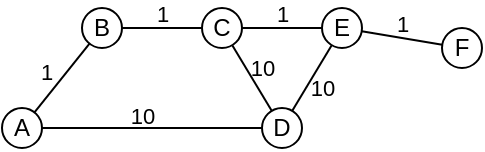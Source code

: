 <mxfile scale="4" border="0">
    <diagram id="lDtI51p7QhLJq74olKby" name="Page-1">
        <mxGraphModel dx="369" dy="289" grid="1" gridSize="10" guides="1" tooltips="1" connect="1" arrows="1" fold="1" page="1" pageScale="1" pageWidth="583" pageHeight="827" math="0" shadow="0">
            <root>
                <mxCell id="0"/>
                <mxCell id="1" parent="0"/>
                <mxCell id="21" value="1" style="edgeLabel;html=1;align=center;verticalAlign=bottom;resizable=0;points=[];labelPosition=center;verticalLabelPosition=top;horizontal=1;" vertex="1" connectable="0" parent="1">
                    <mxGeometry x="110.004" y="81.999" as="geometry"/>
                </mxCell>
                <mxCell id="22" value="1" style="edgeLabel;html=1;align=center;verticalAlign=bottom;resizable=0;points=[];labelPosition=center;verticalLabelPosition=top;horizontal=1;" vertex="1" connectable="0" parent="1">
                    <mxGeometry x="170.004" y="81.999" as="geometry"/>
                </mxCell>
                <mxCell id="23" value="1" style="edgeLabel;html=1;align=center;verticalAlign=bottom;resizable=0;points=[];labelPosition=center;verticalLabelPosition=top;horizontal=1;" vertex="1" connectable="0" parent="1">
                    <mxGeometry x="230.004" y="86.999" as="geometry"/>
                </mxCell>
                <mxCell id="24" value="10" style="edgeLabel;html=1;align=center;verticalAlign=bottom;resizable=0;points=[];labelPosition=center;verticalLabelPosition=top;horizontal=1;" vertex="1" connectable="0" parent="1">
                    <mxGeometry x="100.004" y="132.999" as="geometry"/>
                </mxCell>
                <mxCell id="26" value="10" style="edgeLabel;html=1;align=center;verticalAlign=bottom;resizable=0;points=[];labelPosition=center;verticalLabelPosition=top;horizontal=1;" vertex="1" connectable="0" parent="1">
                    <mxGeometry x="190.004" y="118.999" as="geometry"/>
                </mxCell>
                <mxCell id="27" value="10" style="edgeLabel;html=1;align=center;verticalAlign=bottom;resizable=0;points=[];labelPosition=center;verticalLabelPosition=top;horizontal=1;" vertex="1" connectable="0" parent="1">
                    <mxGeometry x="160.004" y="108.999" as="geometry"/>
                </mxCell>
                <mxCell id="13" value="" style="edgeStyle=none;html=1;endArrow=none;endFill=0;" edge="1" parent="1" source="2" target="11">
                    <mxGeometry relative="1" as="geometry"/>
                </mxCell>
                <mxCell id="2" value="A" style="ellipse;whiteSpace=wrap;html=1;" vertex="1" parent="1">
                    <mxGeometry x="30" y="120" width="20" height="20" as="geometry"/>
                </mxCell>
                <mxCell id="6" value="" style="edgeStyle=none;html=1;endArrow=none;endFill=0;" edge="1" parent="1" source="3" target="5">
                    <mxGeometry relative="1" as="geometry"/>
                </mxCell>
                <mxCell id="3" value="B" style="ellipse;whiteSpace=wrap;html=1;" vertex="1" parent="1">
                    <mxGeometry x="70" y="70" width="20" height="20" as="geometry"/>
                </mxCell>
                <mxCell id="8" value="" style="edgeStyle=none;html=1;endArrow=none;endFill=0;" edge="1" parent="1" source="5" target="7">
                    <mxGeometry relative="1" as="geometry"/>
                </mxCell>
                <mxCell id="12" value="" style="edgeStyle=none;html=1;endArrow=none;endFill=0;" edge="1" parent="1" source="5" target="11">
                    <mxGeometry relative="1" as="geometry"/>
                </mxCell>
                <mxCell id="5" value="C" style="ellipse;whiteSpace=wrap;html=1;" vertex="1" parent="1">
                    <mxGeometry x="130" y="70" width="20" height="20" as="geometry"/>
                </mxCell>
                <mxCell id="10" value="" style="edgeStyle=none;html=1;endArrow=none;endFill=0;" edge="1" parent="1" source="7" target="9">
                    <mxGeometry relative="1" as="geometry"/>
                </mxCell>
                <mxCell id="7" value="E" style="ellipse;whiteSpace=wrap;html=1;" vertex="1" parent="1">
                    <mxGeometry x="190" y="70" width="20" height="20" as="geometry"/>
                </mxCell>
                <mxCell id="9" value="F" style="ellipse;whiteSpace=wrap;html=1;" vertex="1" parent="1">
                    <mxGeometry x="250" y="80" width="20" height="20" as="geometry"/>
                </mxCell>
                <mxCell id="15" style="edgeStyle=none;html=1;endArrow=none;endFill=0;" edge="1" parent="1" source="11" target="7">
                    <mxGeometry relative="1" as="geometry"/>
                </mxCell>
                <mxCell id="11" value="D" style="ellipse;whiteSpace=wrap;html=1;" vertex="1" parent="1">
                    <mxGeometry x="160" y="120" width="20" height="20" as="geometry"/>
                </mxCell>
                <mxCell id="4" value="" style="edgeStyle=none;html=1;endArrow=none;endFill=0;labelPosition=center;verticalLabelPosition=top;align=center;verticalAlign=bottom;" edge="1" parent="1" source="2" target="3">
                    <mxGeometry relative="1" as="geometry"/>
                </mxCell>
                <mxCell id="20" value="1" style="edgeLabel;html=1;align=center;verticalAlign=bottom;resizable=0;points=[];labelPosition=center;verticalLabelPosition=top;horizontal=1;" vertex="1" connectable="0" parent="4">
                    <mxGeometry x="-0.62" y="1" relative="1" as="geometry">
                        <mxPoint x="1" y="-4" as="offset"/>
                    </mxGeometry>
                </mxCell>
            </root>
        </mxGraphModel>
    </diagram>
</mxfile>